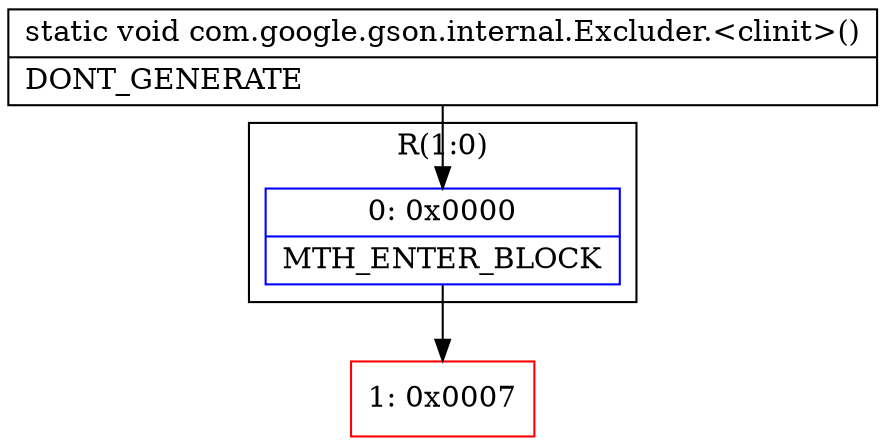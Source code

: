 digraph "CFG forcom.google.gson.internal.Excluder.\<clinit\>()V" {
subgraph cluster_Region_1041367104 {
label = "R(1:0)";
node [shape=record,color=blue];
Node_0 [shape=record,label="{0\:\ 0x0000|MTH_ENTER_BLOCK\l}"];
}
Node_1 [shape=record,color=red,label="{1\:\ 0x0007}"];
MethodNode[shape=record,label="{static void com.google.gson.internal.Excluder.\<clinit\>()  | DONT_GENERATE\l}"];
MethodNode -> Node_0;
Node_0 -> Node_1;
}

